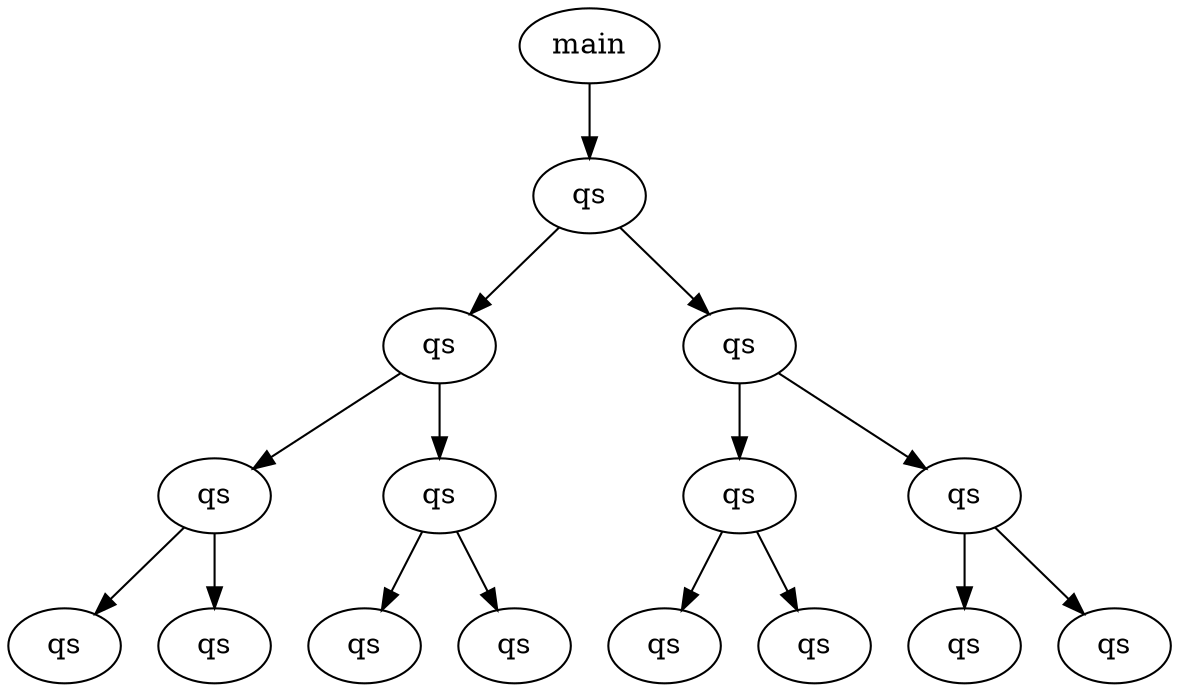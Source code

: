 digraph G {
	// rankdir = LR;

	node [label="qs"];
	main [label="main"];

	main -> qs;

	qs -> qs1;
	qs -> qs2;

	qs1 -> qs1_1;
	qs1 -> qs1_2;

	qs2 -> qs2_1;
	qs2 -> qs2_2;

	qs1_1 -> qs1_1_1;
	qs1_1 -> qs1_1_2;

	qs1_2 -> qs1_2_1;
	qs1_2 -> qs1_2_2;
	
	qs2_1 -> qs2_1_1;
	qs2_1 -> qs2_1_2;

	qs2_2 -> qs2_2_1;
	qs2_2 -> qs2_2_2;

}


